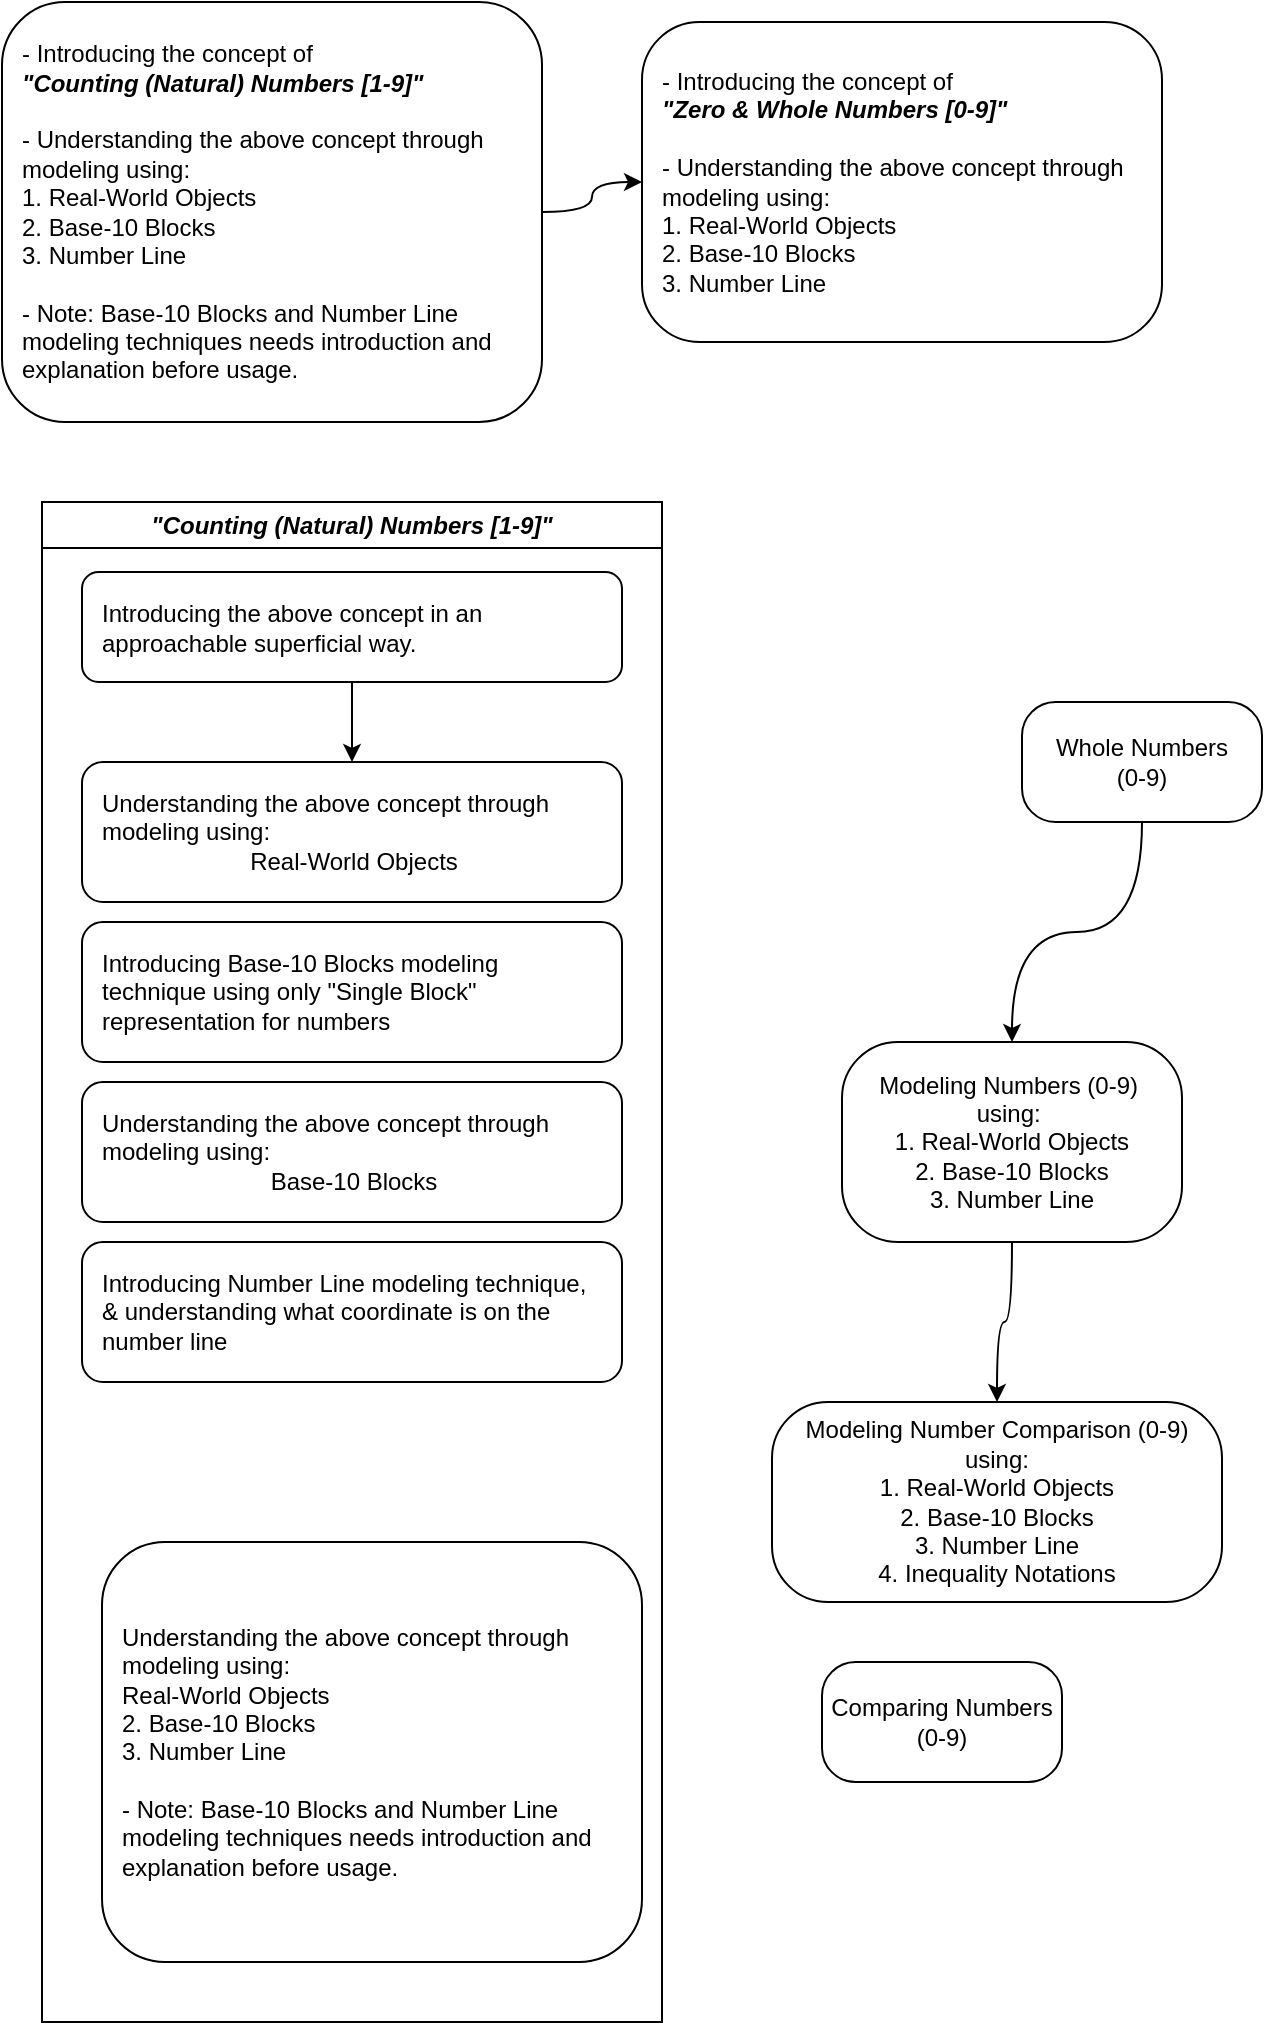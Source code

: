 <mxfile version="26.1.0">
  <diagram name="Page-1" id="2QgbFng5fBqmu4OjDuMm">
    <mxGraphModel dx="350" dy="1650" grid="1" gridSize="10" guides="1" tooltips="1" connect="1" arrows="1" fold="1" page="1" pageScale="1" pageWidth="850" pageHeight="1100" math="0" shadow="0">
      <root>
        <mxCell id="0" />
        <mxCell id="1" parent="0" />
        <mxCell id="H5fF8uCBY2ygvBB53Js9-26" style="edgeStyle=orthogonalEdgeStyle;curved=1;rounded=0;orthogonalLoop=1;jettySize=auto;html=1;" edge="1" parent="1" source="H5fF8uCBY2ygvBB53Js9-3" target="H5fF8uCBY2ygvBB53Js9-25">
          <mxGeometry relative="1" as="geometry" />
        </mxCell>
        <mxCell id="H5fF8uCBY2ygvBB53Js9-3" value="&lt;div style=&quot;&quot;&gt;&lt;span style=&quot;background-color: transparent; color: light-dark(rgb(0, 0, 0), rgb(255, 255, 255));&quot;&gt;- Introducing the concept of &lt;br&gt;&lt;b&gt;&lt;i&gt;&quot;Counting (Natural) Numbers [&lt;/i&gt;&lt;/b&gt;&lt;/span&gt;&lt;span style=&quot;background-color: transparent; color: light-dark(rgb(0, 0, 0), rgb(255, 255, 255));&quot;&gt;&lt;b&gt;&lt;i&gt;1-9]&quot;&lt;/i&gt;&lt;/b&gt;&lt;/span&gt;&lt;/div&gt;&lt;div style=&quot;&quot;&gt;&lt;span style=&quot;background-color: transparent; color: light-dark(rgb(0, 0, 0), rgb(255, 255, 255));&quot;&gt;&lt;b&gt;&lt;i&gt;&lt;br&gt;&lt;/i&gt;&lt;/b&gt;&lt;/span&gt;&lt;/div&gt;&lt;div style=&quot;&quot;&gt;&lt;span style=&quot;background-color: transparent; color: light-dark(rgb(0, 0, 0), rgb(255, 255, 255));&quot;&gt;- Understanding the above concept through modeling using:&lt;/span&gt;&lt;/div&gt;&lt;div style=&quot;&quot;&gt;&lt;div style=&quot;&quot;&gt;&lt;span style=&quot;background-color: transparent; color: light-dark(rgb(0, 0, 0), rgb(255, 255, 255));&quot;&gt;1. Real-World Objects&lt;/span&gt;&lt;/div&gt;&lt;div style=&quot;&quot;&gt;2. Base-10 Blocks&lt;/div&gt;&lt;div style=&quot;&quot;&gt;3. Number Line&lt;/div&gt;&lt;div style=&quot;&quot;&gt;&lt;br&gt;&lt;/div&gt;&lt;div style=&quot;&quot;&gt;- Note: Base-10 Blocks and Number Line modeling techniques needs introduction and explanation before usage.&lt;/div&gt;&lt;/div&gt;" style="rounded=1;whiteSpace=wrap;html=1;arcSize=15;spacingLeft=8;spacingRight=8;align=left;" vertex="1" parent="1">
          <mxGeometry x="20" y="-460" width="270" height="210" as="geometry" />
        </mxCell>
        <mxCell id="H5fF8uCBY2ygvBB53Js9-11" style="edgeStyle=orthogonalEdgeStyle;curved=1;rounded=0;orthogonalLoop=1;jettySize=auto;html=1;" edge="1" parent="1" source="H5fF8uCBY2ygvBB53Js9-4" target="H5fF8uCBY2ygvBB53Js9-10">
          <mxGeometry relative="1" as="geometry" />
        </mxCell>
        <mxCell id="H5fF8uCBY2ygvBB53Js9-4" value="Whole Numbers&lt;div&gt;(0-9)&lt;/div&gt;" style="rounded=1;whiteSpace=wrap;html=1;arcSize=28;" vertex="1" parent="1">
          <mxGeometry x="530" y="-110" width="120" height="60" as="geometry" />
        </mxCell>
        <mxCell id="H5fF8uCBY2ygvBB53Js9-8" value="Comparing Numbers&lt;div&gt;(0-9)&lt;/div&gt;" style="rounded=1;whiteSpace=wrap;html=1;arcSize=28;" vertex="1" parent="1">
          <mxGeometry x="430" y="370" width="120" height="60" as="geometry" />
        </mxCell>
        <mxCell id="H5fF8uCBY2ygvBB53Js9-23" style="edgeStyle=orthogonalEdgeStyle;curved=1;rounded=0;orthogonalLoop=1;jettySize=auto;html=1;" edge="1" parent="1" source="H5fF8uCBY2ygvBB53Js9-10" target="H5fF8uCBY2ygvBB53Js9-17">
          <mxGeometry relative="1" as="geometry" />
        </mxCell>
        <mxCell id="H5fF8uCBY2ygvBB53Js9-10" value="&lt;div&gt;Modeling Numbers&amp;nbsp;&lt;span style=&quot;background-color: transparent; color: light-dark(rgb(0, 0, 0), rgb(255, 255, 255));&quot;&gt;(0-9)&lt;/span&gt;&lt;span style=&quot;background-color: transparent; color: light-dark(rgb(0, 0, 0), rgb(255, 255, 255));&quot;&gt;&amp;nbsp;&lt;/span&gt;&lt;/div&gt;&lt;div&gt;&lt;span style=&quot;background-color: transparent; color: light-dark(rgb(0, 0, 0), rgb(255, 255, 255));&quot;&gt;using:&amp;nbsp;&lt;/span&gt;&lt;/div&gt;&lt;div&gt;&lt;span style=&quot;background-color: transparent; color: light-dark(rgb(0, 0, 0), rgb(255, 255, 255));&quot;&gt;1. Real-World Objects&lt;/span&gt;&lt;/div&gt;&lt;div&gt;2. Base-10 Blocks&lt;/div&gt;&lt;div&gt;3. Number Line&lt;/div&gt;" style="rounded=1;whiteSpace=wrap;html=1;arcSize=28;" vertex="1" parent="1">
          <mxGeometry x="440" y="60" width="170" height="100" as="geometry" />
        </mxCell>
        <mxCell id="H5fF8uCBY2ygvBB53Js9-17" value="Modeling Number Comparison (0-9)&lt;div&gt;using:&lt;/div&gt;&lt;div&gt;1. Real-World Objects&lt;/div&gt;&lt;div&gt;2. Base-10 Blocks&lt;/div&gt;&lt;div&gt;3. Number Line&lt;/div&gt;&lt;div&gt;4. Inequality Notations&lt;/div&gt;" style="rounded=1;whiteSpace=wrap;html=1;arcSize=28;" vertex="1" parent="1">
          <mxGeometry x="405" y="240" width="225" height="100" as="geometry" />
        </mxCell>
        <mxCell id="H5fF8uCBY2ygvBB53Js9-25" value="&lt;div style=&quot;&quot;&gt;&lt;span style=&quot;background-color: transparent; color: light-dark(rgb(0, 0, 0), rgb(255, 255, 255));&quot;&gt;- Introducing the concept of &lt;br&gt;&lt;b&gt;&lt;i&gt;&quot;Zero &amp;amp; Whole Numbers [0&lt;/i&gt;&lt;/b&gt;&lt;/span&gt;&lt;span style=&quot;background-color: transparent; color: light-dark(rgb(0, 0, 0), rgb(255, 255, 255));&quot;&gt;&lt;b&gt;&lt;i&gt;-9]&quot;&lt;/i&gt;&lt;/b&gt;&lt;/span&gt;&lt;/div&gt;&lt;div style=&quot;&quot;&gt;&lt;span style=&quot;background-color: transparent; color: light-dark(rgb(0, 0, 0), rgb(255, 255, 255));&quot;&gt;&lt;b&gt;&lt;i&gt;&lt;br&gt;&lt;/i&gt;&lt;/b&gt;&lt;/span&gt;&lt;/div&gt;&lt;div style=&quot;&quot;&gt;&lt;span style=&quot;background-color: transparent; color: light-dark(rgb(0, 0, 0), rgb(255, 255, 255));&quot;&gt;- Understanding the above concept through modeling using:&lt;/span&gt;&lt;/div&gt;&lt;div style=&quot;&quot;&gt;&lt;div style=&quot;&quot;&gt;&lt;span style=&quot;background-color: transparent; color: light-dark(rgb(0, 0, 0), rgb(255, 255, 255));&quot;&gt;1. Real-World Objects&lt;/span&gt;&lt;/div&gt;&lt;div style=&quot;&quot;&gt;2. Base-10 Blocks&lt;/div&gt;&lt;div style=&quot;&quot;&gt;3. Number Line&lt;/div&gt;&lt;/div&gt;" style="rounded=1;whiteSpace=wrap;html=1;arcSize=18;spacingLeft=8;spacingRight=8;align=left;" vertex="1" parent="1">
          <mxGeometry x="340" y="-450" width="260" height="160" as="geometry" />
        </mxCell>
        <mxCell id="H5fF8uCBY2ygvBB53Js9-36" value="&lt;span style=&quot;color: light-dark(rgb(0, 0, 0), rgb(255, 255, 255)); font-weight: 400; text-align: left; background-color: transparent;&quot;&gt;&lt;b&gt;&lt;i&gt;&quot;Counting (Natural) Numbers [&lt;/i&gt;&lt;/b&gt;&lt;/span&gt;&lt;span style=&quot;color: light-dark(rgb(0, 0, 0), rgb(255, 255, 255)); font-weight: 400; text-align: left; background-color: transparent;&quot;&gt;&lt;b&gt;&lt;i&gt;1-9]&quot;&lt;/i&gt;&lt;/b&gt;&lt;/span&gt;" style="swimlane;whiteSpace=wrap;html=1;" vertex="1" parent="1">
          <mxGeometry x="40" y="-210" width="310" height="760" as="geometry" />
        </mxCell>
        <mxCell id="H5fF8uCBY2ygvBB53Js9-42" style="edgeStyle=orthogonalEdgeStyle;curved=1;rounded=0;orthogonalLoop=1;jettySize=auto;html=1;" edge="1" parent="H5fF8uCBY2ygvBB53Js9-36" source="H5fF8uCBY2ygvBB53Js9-37" target="H5fF8uCBY2ygvBB53Js9-40">
          <mxGeometry relative="1" as="geometry" />
        </mxCell>
        <mxCell id="H5fF8uCBY2ygvBB53Js9-37" value="&lt;div style=&quot;&quot;&gt;&lt;span style=&quot;background-color: transparent; color: light-dark(rgb(0, 0, 0), rgb(255, 255, 255));&quot;&gt;Introducing&amp;nbsp;&lt;/span&gt;&lt;span style=&quot;background-color: transparent; color: light-dark(rgb(0, 0, 0), rgb(255, 255, 255));&quot;&gt;the above concept&lt;/span&gt;&lt;span style=&quot;background-color: transparent; color: light-dark(rgb(0, 0, 0), rgb(255, 255, 255));&quot;&gt;&amp;nbsp;in an approachable superficial way.&lt;/span&gt;&lt;/div&gt;" style="rounded=1;whiteSpace=wrap;html=1;arcSize=15;spacingLeft=8;spacingRight=8;align=left;" vertex="1" parent="H5fF8uCBY2ygvBB53Js9-36">
          <mxGeometry x="20" y="35" width="270" height="55" as="geometry" />
        </mxCell>
        <mxCell id="H5fF8uCBY2ygvBB53Js9-40" value="&lt;div style=&quot;&quot;&gt;&lt;span style=&quot;background-color: transparent; color: light-dark(rgb(0, 0, 0), rgb(255, 255, 255));&quot;&gt;Understanding the above concept through modeling using:&lt;/span&gt;&lt;/div&gt;&lt;div style=&quot;&quot;&gt;&lt;div style=&quot;text-align: center;&quot;&gt;&lt;span style=&quot;background-color: transparent; color: light-dark(rgb(0, 0, 0), rgb(255, 255, 255));&quot;&gt;Real-World Objects&lt;/span&gt;&lt;/div&gt;&lt;/div&gt;" style="rounded=1;whiteSpace=wrap;html=1;arcSize=15;spacingLeft=8;spacingRight=8;align=left;" vertex="1" parent="H5fF8uCBY2ygvBB53Js9-36">
          <mxGeometry x="20" y="130" width="270" height="70" as="geometry" />
        </mxCell>
        <mxCell id="H5fF8uCBY2ygvBB53Js9-41" value="&lt;div style=&quot;&quot;&gt;&lt;span style=&quot;background-color: transparent; color: light-dark(rgb(0, 0, 0), rgb(255, 255, 255));&quot;&gt;Understanding the above concept through modeling using:&lt;/span&gt;&lt;/div&gt;&lt;div style=&quot;&quot;&gt;&lt;div style=&quot;&quot;&gt;&lt;span style=&quot;background-color: transparent; color: light-dark(rgb(0, 0, 0), rgb(255, 255, 255));&quot;&gt;Real-World Objects&lt;/span&gt;&lt;/div&gt;&lt;div style=&quot;&quot;&gt;2. Base-10 Blocks&lt;/div&gt;&lt;div style=&quot;&quot;&gt;3. Number Line&lt;/div&gt;&lt;div style=&quot;&quot;&gt;&lt;br&gt;&lt;/div&gt;&lt;div style=&quot;&quot;&gt;- Note: Base-10 Blocks and Number Line modeling techniques needs introduction and explanation before usage.&lt;/div&gt;&lt;/div&gt;" style="rounded=1;whiteSpace=wrap;html=1;arcSize=15;spacingLeft=8;spacingRight=8;align=left;" vertex="1" parent="H5fF8uCBY2ygvBB53Js9-36">
          <mxGeometry x="30" y="520" width="270" height="210" as="geometry" />
        </mxCell>
        <mxCell id="H5fF8uCBY2ygvBB53Js9-43" value="&lt;div style=&quot;&quot;&gt;&lt;span style=&quot;background-color: transparent; color: light-dark(rgb(0, 0, 0), rgb(255, 255, 255));&quot;&gt;Understanding the above concept through modeling using:&lt;/span&gt;&lt;/div&gt;&lt;div style=&quot;&quot;&gt;&lt;div style=&quot;text-align: center;&quot;&gt;&lt;span style=&quot;background-color: transparent; color: light-dark(rgb(0, 0, 0), rgb(255, 255, 255));&quot;&gt;Base-10 Blocks&lt;/span&gt;&lt;/div&gt;&lt;/div&gt;" style="rounded=1;whiteSpace=wrap;html=1;arcSize=15;spacingLeft=8;spacingRight=8;align=left;" vertex="1" parent="H5fF8uCBY2ygvBB53Js9-36">
          <mxGeometry x="20" y="290" width="270" height="70" as="geometry" />
        </mxCell>
        <mxCell id="H5fF8uCBY2ygvBB53Js9-44" value="&lt;div style=&quot;&quot;&gt;&lt;span style=&quot;background-color: transparent; color: light-dark(rgb(0, 0, 0), rgb(255, 255, 255)); text-align: center;&quot;&gt;Introducing Base-10 Blocks modeling technique using only &quot;Single Block&quot; representation for numbers&lt;/span&gt;&lt;/div&gt;" style="rounded=1;whiteSpace=wrap;html=1;arcSize=15;spacingLeft=8;spacingRight=8;align=left;" vertex="1" parent="H5fF8uCBY2ygvBB53Js9-36">
          <mxGeometry x="20" y="210" width="270" height="70" as="geometry" />
        </mxCell>
        <mxCell id="H5fF8uCBY2ygvBB53Js9-45" value="&lt;div style=&quot;&quot;&gt;&lt;span style=&quot;background-color: transparent; color: light-dark(rgb(0, 0, 0), rgb(255, 255, 255)); text-align: center;&quot;&gt;Introducing Number Line modeling technique, &amp;amp; understanding what coordinate is on the number line&lt;/span&gt;&lt;/div&gt;" style="rounded=1;whiteSpace=wrap;html=1;arcSize=15;spacingLeft=8;spacingRight=8;align=left;" vertex="1" parent="H5fF8uCBY2ygvBB53Js9-36">
          <mxGeometry x="20" y="370" width="270" height="70" as="geometry" />
        </mxCell>
      </root>
    </mxGraphModel>
  </diagram>
</mxfile>
